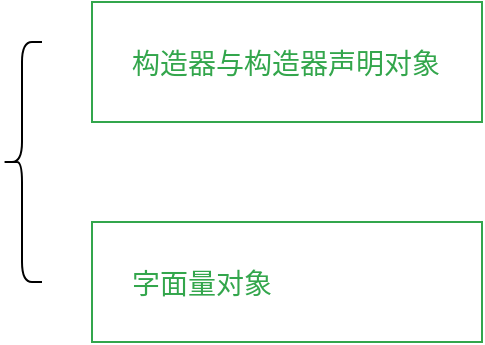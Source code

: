 <mxfile>
    <diagram id="9Gkl-Su-K846KdnqOEIR" name="Page-1">
        <mxGraphModel dx="256" dy="727" grid="1" gridSize="10" guides="1" tooltips="1" connect="1" arrows="1" fold="1" page="1" pageScale="1" pageWidth="827" pageHeight="1169" math="0" shadow="0">
            <root>
                <mxCell id="0"/>
                <mxCell id="1" parent="0"/>
                <UserObject label="构造器与构造器声明对象" link="https://github.com/zack-xy/knownNet/blob/main/Books/JavaScript%E8%AF%AD%E8%A8%80%E7%B2%BE%E9%AB%93%E4%B8%8E%E7%BC%96%E7%A8%8B%E5%AE%9E%E8%B7%B5/%E6%9E%84%E9%80%A0%E5%99%A8%E4%B8%8E%E6%9E%84%E9%80%A0%E5%99%A8%E5%A3%B0%E6%98%8E%E5%AF%B9%E8%B1%A1.js" id="6">
                    <mxCell style="whiteSpace=wrap;html=1;fontSize=14;align=left;verticalAlign=bottom;fillColor=#ffffff;strokeColor=#33A64C;fontColor=#33A64C;shadow=0;dashed=0;spacing=20;spacingBottom=0;" vertex="1" parent="1">
                        <mxGeometry x="505" y="340" width="195" height="60" as="geometry"/>
                    </mxCell>
                </UserObject>
                <UserObject label="字面量对象" link="https://github.com/zack-xy/knownNet/blob/main/Books/JavaScript%E8%AF%AD%E8%A8%80%E7%B2%BE%E9%AB%93%E4%B8%8E%E7%BC%96%E7%A8%8B%E5%AE%9E%E8%B7%B5/%E5%A3%B0%E6%98%8E%E5%AF%B9%E8%B1%A1%E5%AD%97%E9%9D%A2%E9%87%8F.js" id="8">
                    <mxCell style="whiteSpace=wrap;html=1;fontSize=14;align=left;verticalAlign=bottom;fillColor=#ffffff;strokeColor=#33A64C;fontColor=#33A64C;shadow=0;dashed=0;spacing=20;spacingBottom=0;" vertex="1" parent="1">
                        <mxGeometry x="505" y="450" width="195" height="60" as="geometry"/>
                    </mxCell>
                </UserObject>
                <mxCell id="10" value="" style="shape=curlyBracket;whiteSpace=wrap;html=1;rounded=1;labelPosition=left;verticalLabelPosition=middle;align=right;verticalAlign=middle;" vertex="1" parent="1">
                    <mxGeometry x="460" y="360" width="20" height="120" as="geometry"/>
                </mxCell>
            </root>
        </mxGraphModel>
    </diagram>
</mxfile>
